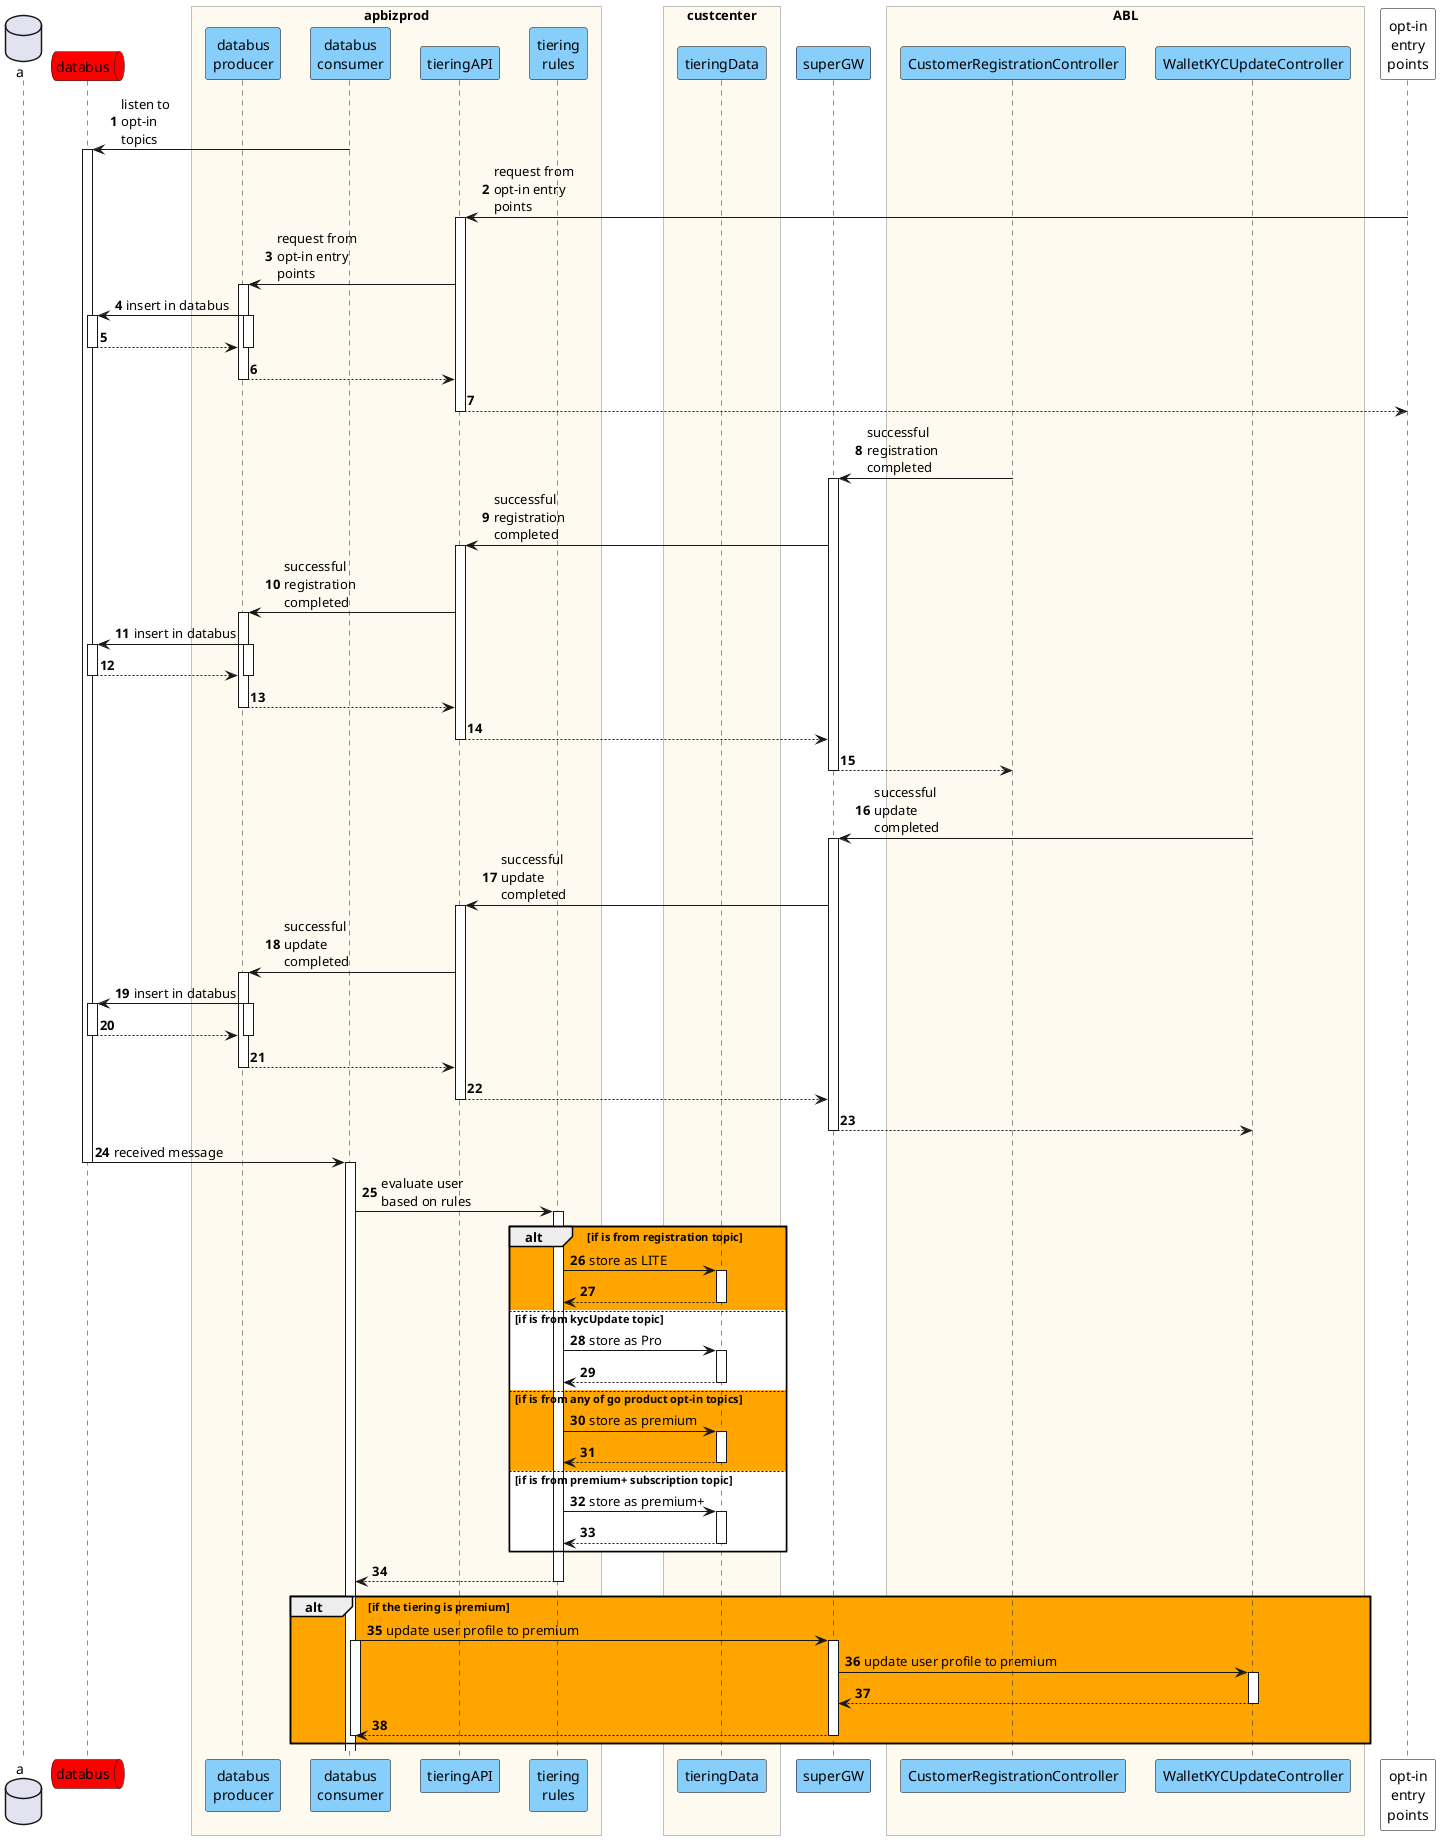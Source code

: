@startuml

autonumber

skinparam sequence {
	boxBorderColor grey
	boxBackgroundColor floralwhite
 	ParticipantBorderColor black
 	ParticipantBackgroundColor lightskyblue
	ParticipantPadding 10
 	ActorBorderColor black
 	ActorBackgroundColor lightskyblue
}

database "a"
queue "databus" as databus #red
box "apbizprod"
participant "databus\nproducer" as DP
participant "databus\nconsumer" as DC
participant "tieringAPI" as TA
participant "tiering\nrules" as TR
end box
box "custcenter"
participant "tieringData" as TD
end box
participant "superGW" as SGW
box "ABL"
participant "CustomerRegistrationController" as Registration
participant "WalletKYCUpdateController" as Update
end box
participant "opt-in\nentry\npoints" as EP #white

	DC -> databus: listen to\nopt-in\ntopics
	activate databus

	EP -> TA: request from\nopt-in entry\npoints
	activate TA
	TA -> DP: request from\nopt-in entry\npoints
	activate DP
	DP -> databus: insert in databus
	activate DP
	activate databus
	databus --> DP
	deactivate databus
	deactivate DP
	DP --> TA
	deactivate DP
	TA --> EP
	deactivate TA

	Registration -> SGW: successful\nregistration\ncompleted
	activate SGW
	SGW -> TA: successful\nregistration\ncompleted
	activate TA
	TA -> DP: successful\nregistration\ncompleted
	activate DP
	DP -> databus: insert in databus
	activate DP
	activate databus
	databus --> DP
	deactivate databus
	deactivate DP
	DP --> TA
	deactivate DP
	TA --> SGW
	deactivate TA
	SGW --> Registration
	deactivate SGW

	Update -> SGW: successful\nupdate\ncompleted
	activate SGW
	SGW -> TA: successful\nupdate\ncompleted
	activate TA
	TA -> DP: successful\nupdate\ncompleted
	activate DP
	DP -> databus: insert in databus
	activate DP
	activate databus
	databus --> DP
	deactivate databus
	deactivate DP
	DP --> TA
	deactivate DP
	TA --> SGW
	deactivate TA
	SGW --> Update
	deactivate SGW

	databus -> DC: received message
	deactivate databus

	activate DC
	DC -> TR: evaluate user\nbased on rules
	activate TR

		alt #orange if is from registration topic
			TR -> TD: store as LITE
			activate TD
			TD --> TR
			deactivate TD
		else #white if is from kycUpdate topic
			TR -> TD: store as Pro
			activate TD
			TD --> TR
			deactivate TD
		else #orange if is from any of go product opt-in topics
			TR -> TD: store as premium
			activate TD
			TD --> TR
			deactivate TD
		else #white if is from premium+ subscription topic
			TR -> TD: store as premium+
			activate TD
			TD --> TR
			deactivate TD
		end

	TR --> DC
	deactivate TR

	alt #orange if the tiering is premium
		DC -> SGW: update user profile to premium
		activate DC
		activate SGW
		SGW -> Update: update user profile to premium
		activate Update
		Update --> SGW
		deactivate Update
		SGW --> DC
		deactivate SGW
		deactivate DC
	end

@enduml